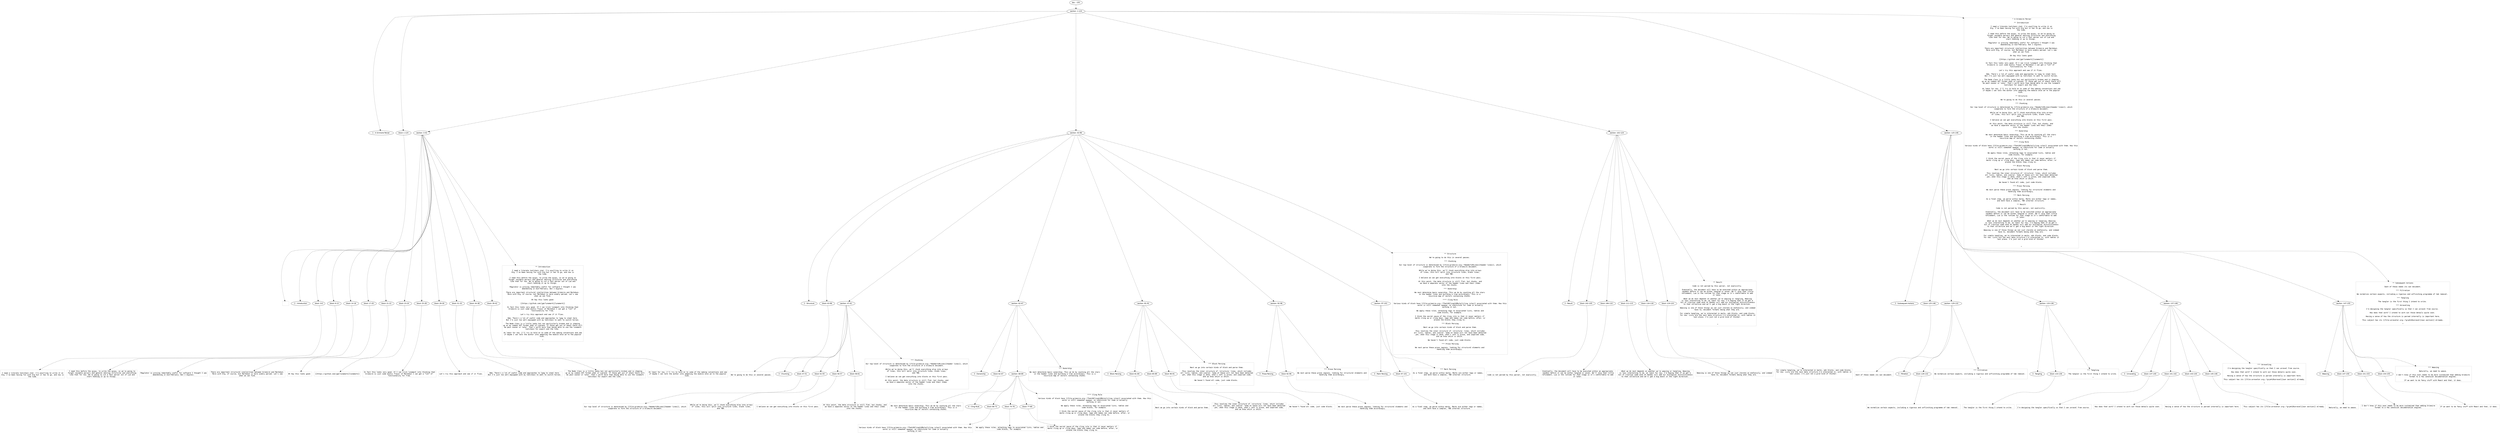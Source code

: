 digraph hierarchy {

node [fontname=Helvetica]
edge [style=dashed]

doc_0 [label="doc - 155"]


doc_0 -> { section_1}
{rank=same; section_1}

section_1 [label="section: 1-124"]


section_1 -> { header_2 block_3 section_4 section_5 section_6 section_7}
{rank=same; header_2 block_3 section_4 section_5 section_6 section_7}

header_2 [label="1 : A Grimoire Parser"]

block_3 [label="block 1-124"]

section_4 [label="section: 3-42"]

section_5 [label="section: 43-96"]

section_6 [label="section: 102-124"]

section_7 [label="section: 125-146"]


block_3 -> leaf_8
leaf_8  [color=Gray,shape=rectangle,fontname=Inconsolata,label=""]
section_4 -> { header_9 block_10 block_11 block_12 block_13 block_14 block_15 block_16 block_17 block_18 block_19 block_20}
{rank=same; header_9 block_10 block_11 block_12 block_13 block_14 block_15 block_16 block_17 block_18 block_19 block_20}

header_9 [label="2 : Introduction"]

block_10 [label="block 3-8"]

block_11 [label="block 9-13"]

block_12 [label="block 14-16"]

block_13 [label="block 17-20"]

block_14 [label="block 21-22"]

block_15 [label="block 23-24"]

block_16 [label="block 25-28"]

block_17 [label="block 29-30"]

block_18 [label="block 31-33"]

block_19 [label="block 34-38"]

block_20 [label="block 39-42"]


block_10 -> leaf_21
leaf_21  [color=Gray,shape=rectangle,fontname=Inconsolata,label="
I need a literate toolchain stat. I'm unwilling to write it on
Org. I've been having fun with Org but it has to go, and now is
the time.
"]
block_11 -> leaf_22
leaf_22  [color=Gray,shape=rectangle,fontname=Inconsolata,label="I need this before the quipu, to write the quipu, so we're going to
forget reusable parsers and general editing structures and everything
like that for now. We're going to cut a fast parser out of Lua and
start hooking it up to things. 
"]
block_12 -> leaf_23
leaf_23  [color=Gray,shape=rectangle,fontname=Inconsolata,label="Pegylator is proving remarkably useful for software I thought I was
abandoning in mid-February. But I digress.
"]
block_13 -> leaf_24
leaf_24  [color=Gray,shape=rectangle,fontname=Inconsolata,label="There are important structural similarities between Grimoire and Markdown.
More with Org, of course, but Markdown is more widely parsed. Let's see
what we can find.
"]
block_14 -> leaf_25
leaf_25  [color=Gray,shape=rectangle,fontname=Inconsolata,label="Oh hey this looks good:
"]
block_15 -> leaf_26
leaf_26  [color=Gray,shape=rectangle,fontname=Inconsolata,label="[[https://github.com/jgm/lunamark][lunamark]]
"]
block_16 -> leaf_27
leaf_27  [color=Gray,shape=rectangle,fontname=Inconsolata,label="In fact this looks very good. If I can trick lunamark into thinking that
Grimoire is just some exotic flavor of Markdown I can get a *lot* of 
functionality for free.
"]
block_17 -> leaf_28
leaf_28  [color=Gray,shape=rectangle,fontname=Inconsolata,label="Let's try this approach and see if it flies. 
"]
block_18 -> leaf_29
leaf_29  [color=Gray,shape=rectangle,fontname=Inconsolata,label="Hmm. There's a lot of useful code and approaches to lpeg to steal here.
But I'm just too well-equipped with my toolchain to want to switch horses.
"]
block_19 -> leaf_30
leaf_30  [color=Gray,shape=rectangle,fontname=Inconsolata,label="The Node class is a little janky but not particularly broken and is shaping
up as my common AST format when in Lualand. If those get out of whack there will
be pain sooner or later. That's worth more than being able to use the lunamark
toolchain for export and the like. 
"]
block_20 -> leaf_31
leaf_31  [color=Gray,shape=rectangle,fontname=Inconsolata,label="At least for now. I'll try to hold on to some of the naming conventions and see
if maybe I can talk the author into adapting the module once we're the popular
kids. 
"]
section_4 -> leaf_32
leaf_32  [color=Gray,shape=rectangle,fontname=Inconsolata,label="** Introduction

I need a literate toolchain stat. I'm unwilling to write it on
Org. I've been having fun with Org but it has to go, and now is
the time.

I need this before the quipu, to write the quipu, so we're going to
forget reusable parsers and general editing structures and everything
like that for now. We're going to cut a fast parser out of Lua and
start hooking it up to things. 

Pegylator is proving remarkably useful for software I thought I was
abandoning in mid-February. But I digress.

There are important structural similarities between Grimoire and Markdown.
More with Org, of course, but Markdown is more widely parsed. Let's see
what we can find.

Oh hey this looks good:

[[https://github.com/jgm/lunamark][lunamark]]

In fact this looks very good. If I can trick lunamark into thinking that
Grimoire is just some exotic flavor of Markdown I can get a *lot* of 
functionality for free.

Let's try this approach and see if it flies. 

Hmm. There's a lot of useful code and approaches to lpeg to steal here.
But I'm just too well-equipped with my toolchain to want to switch horses.

The Node class is a little janky but not particularly broken and is shaping
up as my common AST format when in Lualand. If those get out of whack there will
be pain sooner or later. That's worth more than being able to use the lunamark
toolchain for export and the like. 

At least for now. I'll try to hold on to some of the naming conventions and see
if maybe I can talk the author into adapting the module once we're the popular
kids. 

*"]
section_5 -> { header_33 block_34 section_35 section_36 section_37 section_38 section_39}
{rank=same; header_33 block_34 section_35 section_36 section_37 section_38 section_39}

header_33 [label="2 : Structure"]

block_34 [label="block 43-96"]

section_35 [label="section: 47-61"]

section_36 [label="section: 62-67"]

section_37 [label="section: 81-91"]

section_38 [label="section: 92-96"]

section_39 [label="section: 97-101"]


block_34 -> leaf_40
leaf_40  [color=Gray,shape=rectangle,fontname=Inconsolata,label="
We're going to do this in several passes. 
"]
section_35 -> { header_41 block_42 block_43 block_44 block_45}
{rank=same; header_41 block_42 block_43 block_44 block_45}

header_41 [label="3 : Chunking"]

block_42 [label="block 47-51"]

block_43 [label="block 52-55"]

block_44 [label="block 56-57"]

block_45 [label="block 58-61"]


block_42 -> leaf_46
leaf_46  [color=Gray,shape=rectangle,fontname=Inconsolata,label="
Our top-level of structure is determined by [[file:grimoire.org::*Header%20Lines][header lines]], which
cooperate to form the structure of a Grimoire document.
"]
block_43 -> leaf_47
leaf_47  [color=Gray,shape=rectangle,fontname=Inconsolata,label="While we're doing this, we'll chunk everything else into arrays
of lines, this will split into structure lines, blank lines,
and TBD. 
"]
block_44 -> leaf_48
leaf_48  [color=Gray,shape=rectangle,fontname=Inconsolata,label="I believe we can get everything into blocks on this first pass.
"]
block_45 -> leaf_49
leaf_49  [color=Gray,shape=rectangle,fontname=Inconsolata,label="At this point, the data structure is still flat, but chunky, and
we have a separate vector of the header lines and their index
into the chunks. 
"]
section_35 -> leaf_50
leaf_50  [color=Gray,shape=rectangle,fontname=Inconsolata,label="*** Chunking

Our top-level of structure is determined by [[file:grimoire.org::*Header%20Lines][header lines]], which
cooperate to form the structure of a Grimoire document.

While we're doing this, we'll chunk everything else into arrays
of lines, this will split into structure lines, blank lines,
and TBD. 

I believe we can get everything into blocks on this first pass.

At this point, the data structure is still flat, but chunky, and
we have a separate vector of the header lines and their index
into the chunks. 

*"]
section_36 -> { header_51 block_52 section_53}
{rank=same; header_51 block_52 section_53}

header_51 [label="3 : Ownership"]

block_52 [label="block 62-67"]

section_53 [label="section: 68-80"]


block_52 -> leaf_54
leaf_54  [color=Gray,shape=rectangle,fontname=Inconsolata,label="
We next determine basic ownership. This we do by counting all the stars 
in the header lines and building a tree accordingly. This is a 
recursive map of vectors containing chunks. 
"]
section_53 -> { header_55 block_56 block_57 block_58}
{rank=same; header_55 block_56 block_57 block_58}

header_55 [label="4 : Cling Rule"]

block_56 [label="block 68-73"]

block_57 [label="block 74-76"]

block_58 [label="block 77-80"]


block_56 -> leaf_59
leaf_59  [color=Gray,shape=rectangle,fontname=Inconsolata,label="
Various kinds of block have [[file:grimoire.org::*The%20Cling%20Rule][cling rules]] associated with them. How this
works is still somewhat opaque, no substitute for code in actually
working it out. 
"]
block_57 -> leaf_60
leaf_60  [color=Gray,shape=rectangle,fontname=Inconsolata,label="We apply these rules, attaching tags to associated lists, tables and
code blocks, for example. 
"]
block_58 -> leaf_61
leaf_61  [color=Gray,shape=rectangle,fontname=Inconsolata,label="I think the secret sauce of the cling rule is that it never matters if 
marks cling up or cling down, tags and names can come before, after, or
around the blocks they cling to. 
"]
section_53 -> leaf_62
leaf_62  [color=Gray,shape=rectangle,fontname=Inconsolata,label="**** Cling Rule

Various kinds of block have [[file:grimoire.org::*The%20Cling%20Rule][cling rules]] associated with them. How this
works is still somewhat opaque, no substitute for code in actually
working it out. 

We apply these rules, attaching tags to associated lists, tables and
code blocks, for example. 

I think the secret sauce of the cling rule is that it never matters if 
marks cling up or cling down, tags and names can come before, after, or
around the blocks they cling to. 

*"]
section_36 -> leaf_63
leaf_63  [color=Gray,shape=rectangle,fontname=Inconsolata,label="*** Ownership

We next determine basic ownership. This we do by counting all the stars 
in the header lines and building a tree accordingly. This is a 
recursive map of vectors containing chunks. 

*"]
section_37 -> { header_64 block_65 block_66 block_67}
{rank=same; header_64 block_65 block_66 block_67}

header_64 [label="3 : Block Parsing"]

block_65 [label="block 81-84"]

block_66 [label="block 85-89"]

block_67 [label="block 90-91"]


block_65 -> leaf_68
leaf_68  [color=Gray,shape=rectangle,fontname=Inconsolata,label="
Next we go into certain kinds of block and parse them.
"]
block_66 -> leaf_69
leaf_69  [color=Gray,shape=rectangle,fontname=Inconsolata,label="This resolves the inner structure of 'structure' lines, which includes
all lists, tables, and similar. Some of these will not have been detected
yet, when this stage is done, what's left is prose, and unparsed code,
and we know which is which. 
"]
block_67 -> leaf_70
leaf_70  [color=Gray,shape=rectangle,fontname=Inconsolata,label="We haven't found all code, just code blocks. 
"]
section_37 -> leaf_71
leaf_71  [color=Gray,shape=rectangle,fontname=Inconsolata,label="*** Block Parsing

Next we go into certain kinds of block and parse them.

This resolves the inner structure of 'structure' lines, which includes
all lists, tables, and similar. Some of these will not have been detected
yet, when this stage is done, what's left is prose, and unparsed code,
and we know which is which. 

We haven't found all code, just code blocks. 

*"]
section_38 -> { header_72 block_73}
{rank=same; header_72 block_73}

header_72 [label="3 : Prose Parsing"]

block_73 [label="block 92-96"]


block_73 -> leaf_74
leaf_74  [color=Gray,shape=rectangle,fontname=Inconsolata,label="
We next parse these prose regions, looking for structural elements and 
handling them accordingly. 
"]
section_38 -> leaf_75
leaf_75  [color=Gray,shape=rectangle,fontname=Inconsolata,label="*** Prose Parsing

We next parse these prose regions, looking for structural elements and 
handling them accordingly. 

*"]
section_39 -> { header_76 block_77}
{rank=same; header_76 block_77}

header_76 [label="3 : Mark Parsing"]

block_77 [label="block 97-101"]


block_77 -> leaf_78
leaf_78  [color=Gray,shape=rectangle,fontname=Inconsolata,label="
As a final step, we parse within marks. Marks are either tags or names,
and both have a complex, TBD internal structure. 
"]
section_39 -> leaf_79
leaf_79  [color=Gray,shape=rectangle,fontname=Inconsolata,label="*** Mark Parsing

As a final step, we parse within marks. Marks are either tags or names,
and both have a complex, TBD internal structure. 

*"]
section_5 -> leaf_80
leaf_80  [color=Gray,shape=rectangle,fontname=Inconsolata,label="** Structure

We're going to do this in several passes. 

*** Chunking

Our top-level of structure is determined by [[file:grimoire.org::*Header%20Lines][header lines]], which
cooperate to form the structure of a Grimoire document.

While we're doing this, we'll chunk everything else into arrays
of lines, this will split into structure lines, blank lines,
and TBD. 

I believe we can get everything into blocks on this first pass.

At this point, the data structure is still flat, but chunky, and
we have a separate vector of the header lines and their index
into the chunks. 

*** Ownership

We next determine basic ownership. This we do by counting all the stars 
in the header lines and building a tree accordingly. This is a 
recursive map of vectors containing chunks. 

**** Cling Rule

Various kinds of block have [[file:grimoire.org::*The%20Cling%20Rule][cling rules]] associated with them. How this
works is still somewhat opaque, no substitute for code in actually
working it out. 

We apply these rules, attaching tags to associated lists, tables and
code blocks, for example. 

I think the secret sauce of the cling rule is that it never matters if 
marks cling up or cling down, tags and names can come before, after, or
around the blocks they cling to. 

*** Block Parsing

Next we go into certain kinds of block and parse them.

This resolves the inner structure of 'structure' lines, which includes
all lists, tables, and similar. Some of these will not have been detected
yet, when this stage is done, what's left is prose, and unparsed code,
and we know which is which. 

We haven't found all code, just code blocks. 

*** Prose Parsing

We next parse these prose regions, looking for structural elements and 
handling them accordingly. 

*"]
section_6 -> { header_81 block_82 block_83 block_84 block_85 block_86}
{rank=same; header_81 block_82 block_83 block_84 block_85 block_86}

header_81 [label="2 : Result"]

block_82 [label="block 102-105"]

block_83 [label="block 106-110"]

block_84 [label="block 111-115"]

block_85 [label="block 116-118"]

block_86 [label="block 119-124"]


block_82 -> leaf_87
leaf_87  [color=Gray,shape=rectangle,fontname=Inconsolata,label="
Code is not parsed by this parser, not explicitly. 
"]
block_83 -> leaf_88
leaf_88  [color=Gray,shape=rectangle,fontname=Inconsolata,label="Eventually, the document will have to be executed within an appropriate 
sandbox before it can be either tangled or woven. We'll skip that little
refinement, Lua is the runtime for that stage so it's comfortable to add 
it later. 
"]
block_84 -> leaf_89
leaf_89  [color=Gray,shape=rectangle,fontname=Inconsolata,label="What we do next depends on whether we're weaving or tangling. Weaving
is less interesting to me, at least for now; I'm hoping that if we get a 
bit of traction some wonk at Pandoc will add our biological distinctiveness
to that collective and we'll get a big boost in the right direction. 
"]
block_85 -> leaf_90
leaf_90  [color=Gray,shape=rectangle,fontname=Inconsolata,label="Weaving is one of those things we can just iterate on endlesssly, and indeed
have to, document formats being what they are. 
"]
block_86 -> leaf_91
leaf_91  [color=Gray,shape=rectangle,fontname=Inconsolata,label="For simple tangling, we're interested in marks, edn blocks, and code blocks,
for now. Lists are the next data structure I'm interested in, with tables in
last place. I'm just not a grid kind of thinker. 


"]
section_6 -> leaf_92
leaf_92  [color=Gray,shape=rectangle,fontname=Inconsolata,label="** Result

Code is not parsed by this parser, not explicitly. 

Eventually, the document will have to be executed within an appropriate 
sandbox before it can be either tangled or woven. We'll skip that little
refinement, Lua is the runtime for that stage so it's comfortable to add 
it later. 

What we do next depends on whether we're weaving or tangling. Weaving
is less interesting to me, at least for now; I'm hoping that if we get a 
bit of traction some wonk at Pandoc will add our biological distinctiveness
to that collective and we'll get a big boost in the right direction. 

Weaving is one of those things we can just iterate on endlesssly, and indeed
have to, document formats being what they are. 

For simple tangling, we're interested in marks, edn blocks, and code blocks,
for now. Lists are the next data structure I'm interested in, with tables in
last place. I'm just not a grid kind of thinker. 



*"]
section_7 -> { header_93 block_94 section_95 section_96 section_97 section_98}
{rank=same; header_93 block_94 section_95 section_96 section_97 section_98}

header_93 [label="2 : Subsequent Actions"]

block_94 [label="block 125-146"]

section_95 [label="section: 129-132"]

section_96 [label="section: 133-136"]

section_97 [label="section: 137-146"]

section_98 [label="section: 147-155"]


block_94 -> leaf_99
leaf_99  [color=Gray,shape=rectangle,fontname=Inconsolata,label="
Each of these needs its own document.
"]
section_95 -> { header_100 block_101}
{rank=same; header_100 block_101}

header_100 [label="3 : Filtration"]

block_101 [label="block 129-132"]


block_101 -> leaf_102
leaf_102  [color=Gray,shape=rectangle,fontname=Inconsolata,label="
We normalize certain aspects, including a rigorous and unflinching programme of tab removal. 
"]
section_95 -> leaf_103
leaf_103  [color=Gray,shape=rectangle,fontname=Inconsolata,label="*** Filtration

We normalize certain aspects, including a rigorous and unflinching programme of tab removal. 

*"]
section_96 -> { header_104 block_105}
{rank=same; header_104 block_105}

header_104 [label="3 : Tangling"]

block_105 [label="block 133-136"]


block_105 -> leaf_106
leaf_106  [color=Gray,shape=rectangle,fontname=Inconsolata,label="
The tangler is the first thing I intend to write. 
"]
section_96 -> leaf_107
leaf_107  [color=Gray,shape=rectangle,fontname=Inconsolata,label="*** Tangling

The tangler is the first thing I intend to write. 

*"]
section_97 -> { header_108 block_109 block_110 block_111 block_112}
{rank=same; header_108 block_109 block_110 block_111 block_112}

header_108 [label="3 : Unraveling"]

block_109 [label="block 137-140"]

block_110 [label="block 141-142"]

block_111 [label="block 143-144"]

block_112 [label="block 145-146"]


block_109 -> leaf_113
leaf_113  [color=Gray,shape=rectangle,fontname=Inconsolata,label="
I'm designing the tangler specifically so that I can unravel from source. 
"]
block_110 -> leaf_114
leaf_114  [color=Gray,shape=rectangle,fontname=Inconsolata,label="How does that work? I intend to work out those details quite soon. 
"]
block_111 -> leaf_115
leaf_115  [color=Gray,shape=rectangle,fontname=Inconsolata,label="Having a sense of how the structure is parsed internally is important here.
"]
block_112 -> leaf_116
leaf_116  [color=Gray,shape=rectangle,fontname=Inconsolata,label="This subject has its [[file:unraveler.org::*grym%20unravel][own section]] already.
"]
section_97 -> leaf_117
leaf_117  [color=Gray,shape=rectangle,fontname=Inconsolata,label="*** Unraveling

I'm designing the tangler specifically so that I can unravel from source. 

How does that work? I intend to work out those details quite soon. 

Having a sense of how the structure is parsed internally is important here.

This subject has its [[file:unraveler.org::*grym%20unravel][own section]] already.

*"]
section_98 -> { header_118 block_119 block_120 block_121}
{rank=same; header_118 block_119 block_120 block_121}

header_118 [label="3 : Weaving"]

block_119 [label="block 147-150"]

block_120 [label="block 151-153"]

block_121 [label="block 154-155"]


block_119 -> leaf_122
leaf_122  [color=Gray,shape=rectangle,fontname=Inconsolata,label="
Naturally, we need to weave. 
"]
block_120 -> leaf_123
leaf_123  [color=Gray,shape=rectangle,fontname=Inconsolata,label="I don't know if this ever needs to be more customized than adding Grimoire 
format to a few canonical documentation engines. 
"]
block_121 -> leaf_124
leaf_124  [color=Gray,shape=rectangle,fontname=Inconsolata,label="If we want to do fancy stuff with React and that, it does. 
"]
section_98 -> leaf_125
leaf_125  [color=Gray,shape=rectangle,fontname=Inconsolata,label="*** Weaving

Naturally, we need to weave. 

I don't know if this ever needs to be more customized than adding Grimoire 
format to a few canonical documentation engines. 

If we want to do fancy stuff with React and that, it does. "]
section_7 -> leaf_126
leaf_126  [color=Gray,shape=rectangle,fontname=Inconsolata,label="** Subsequent Actions

Each of these needs its own document.

*** Filtration

We normalize certain aspects, including a rigorous and unflinching programme of tab removal. 

*** Tangling

The tangler is the first thing I intend to write. 

*** Unraveling

I'm designing the tangler specifically so that I can unravel from source. 

How does that work? I intend to work out those details quite soon. 

Having a sense of how the structure is parsed internally is important here.

This subject has its [[file:unraveler.org::*grym%20unravel][own section]] already.

*"]
section_1 -> leaf_127
leaf_127  [color=Gray,shape=rectangle,fontname=Inconsolata,label=" * A Grimoire Parser

** Introduction

I need a literate toolchain stat. I'm unwilling to write it on
Org. I've been having fun with Org but it has to go, and now is
the time.

I need this before the quipu, to write the quipu, so we're going to
forget reusable parsers and general editing structures and everything
like that for now. We're going to cut a fast parser out of Lua and
start hooking it up to things. 

Pegylator is proving remarkably useful for software I thought I was
abandoning in mid-February. But I digress.

There are important structural similarities between Grimoire and Markdown.
More with Org, of course, but Markdown is more widely parsed. Let's see
what we can find.

Oh hey this looks good:

[[https://github.com/jgm/lunamark][lunamark]]

In fact this looks very good. If I can trick lunamark into thinking that
Grimoire is just some exotic flavor of Markdown I can get a *lot* of 
functionality for free.

Let's try this approach and see if it flies. 

Hmm. There's a lot of useful code and approaches to lpeg to steal here.
But I'm just too well-equipped with my toolchain to want to switch horses.

The Node class is a little janky but not particularly broken and is shaping
up as my common AST format when in Lualand. If those get out of whack there will
be pain sooner or later. That's worth more than being able to use the lunamark
toolchain for export and the like. 

At least for now. I'll try to hold on to some of the naming conventions and see
if maybe I can talk the author into adapting the module once we're the popular
kids. 

** Structure

We're going to do this in several passes. 

*** Chunking

Our top-level of structure is determined by [[file:grimoire.org::*Header%20Lines][header lines]], which
cooperate to form the structure of a Grimoire document.

While we're doing this, we'll chunk everything else into arrays
of lines, this will split into structure lines, blank lines,
and TBD. 

I believe we can get everything into blocks on this first pass.

At this point, the data structure is still flat, but chunky, and
we have a separate vector of the header lines and their index
into the chunks. 

*** Ownership

We next determine basic ownership. This we do by counting all the stars 
in the header lines and building a tree accordingly. This is a 
recursive map of vectors containing chunks. 

**** Cling Rule

Various kinds of block have [[file:grimoire.org::*The%20Cling%20Rule][cling rules]] associated with them. How this
works is still somewhat opaque, no substitute for code in actually
working it out. 

We apply these rules, attaching tags to associated lists, tables and
code blocks, for example. 

I think the secret sauce of the cling rule is that it never matters if 
marks cling up or cling down, tags and names can come before, after, or
around the blocks they cling to. 

*** Block Parsing

Next we go into certain kinds of block and parse them.

This resolves the inner structure of 'structure' lines, which includes
all lists, tables, and similar. Some of these will not have been detected
yet, when this stage is done, what's left is prose, and unparsed code,
and we know which is which. 

We haven't found all code, just code blocks. 

*** Prose Parsing

We next parse these prose regions, looking for structural elements and 
handling them accordingly. 

*** Mark Parsing

As a final step, we parse within marks. Marks are either tags or names,
and both have a complex, TBD internal structure. 

** Result

Code is not parsed by this parser, not explicitly. 

Eventually, the document will have to be executed within an appropriate 
sandbox before it can be either tangled or woven. We'll skip that little
refinement, Lua is the runtime for that stage so it's comfortable to add 
it later. 

What we do next depends on whether we're weaving or tangling. Weaving
is less interesting to me, at least for now; I'm hoping that if we get a 
bit of traction some wonk at Pandoc will add our biological distinctiveness
to that collective and we'll get a big boost in the right direction. 

Weaving is one of those things we can just iterate on endlesssly, and indeed
have to, document formats being what they are. 

For simple tangling, we're interested in marks, edn blocks, and code blocks,
for now. Lists are the next data structure I'm interested in, with tables in
last place. I'm just not a grid kind of thinker. 



*"]

}
